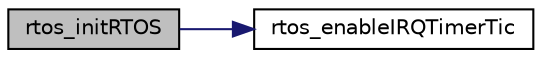 digraph "rtos_initRTOS"
{
  edge [fontname="Helvetica",fontsize="10",labelfontname="Helvetica",labelfontsize="10"];
  node [fontname="Helvetica",fontsize="10",shape=record];
  rankdir="LR";
  Node1 [label="rtos_initRTOS",height=0.2,width=0.4,color="black", fillcolor="grey75", style="filled" fontcolor="black"];
  Node1 -> Node2 [color="midnightblue",fontsize="10",style="solid",fontname="Helvetica"];
  Node2 [label="rtos_enableIRQTimerTic",height=0.2,width=0.4,color="black", fillcolor="white", style="filled",URL="$rtos_8c.html#a9aaf9405324cda7deee18d5cb7f6390d"];
}
